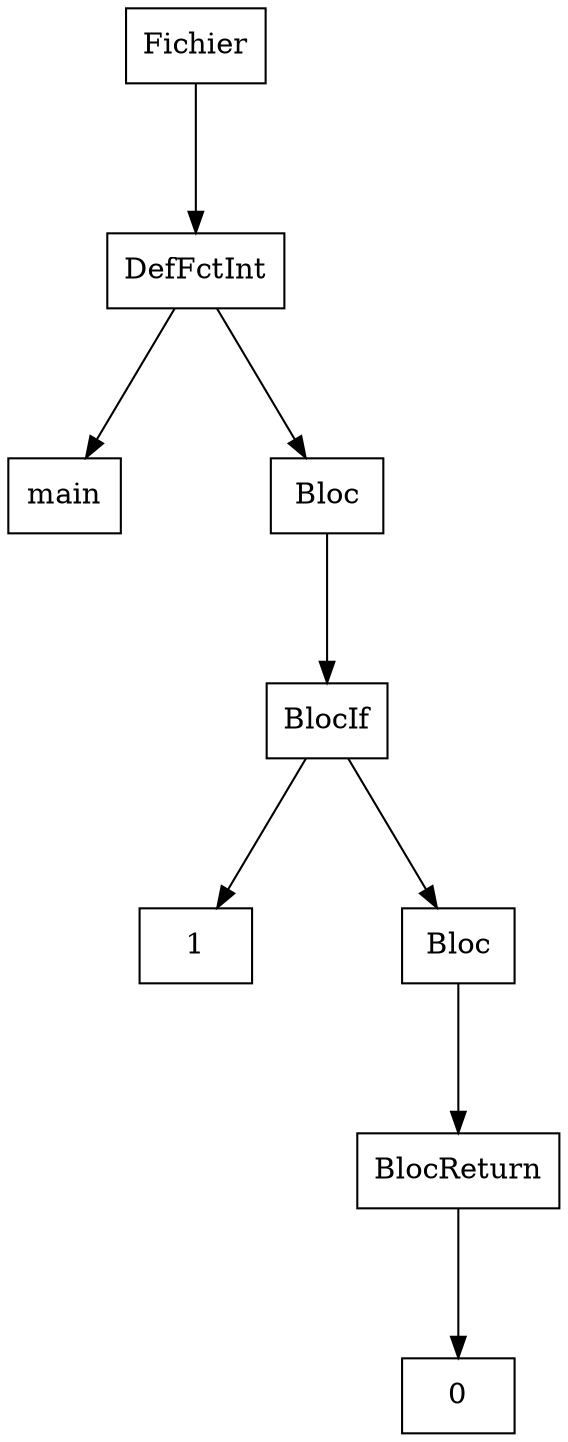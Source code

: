 digraph "ast"{

	nodesep=1;
	ranksep=1;

	N0 [label="Fichier", shape="box"];
	N1 [label="DefFctInt", shape="box"];
	N2 [label="main", shape="box"];
	N3 [label="Bloc", shape="box"];
	N4 [label="BlocIf", shape="box"];
	N5 [label="1", shape="box"];
	N6 [label="Bloc", shape="box"];
	N7 [label="BlocReturn", shape="box"];
	N8 [label="0", shape="box"];

	N1 -> N2; 
	N4 -> N5; 
	N7 -> N8; 
	N6 -> N7; 
	N4 -> N6; 
	N3 -> N4; 
	N1 -> N3; 
	N0 -> N1; 
}
